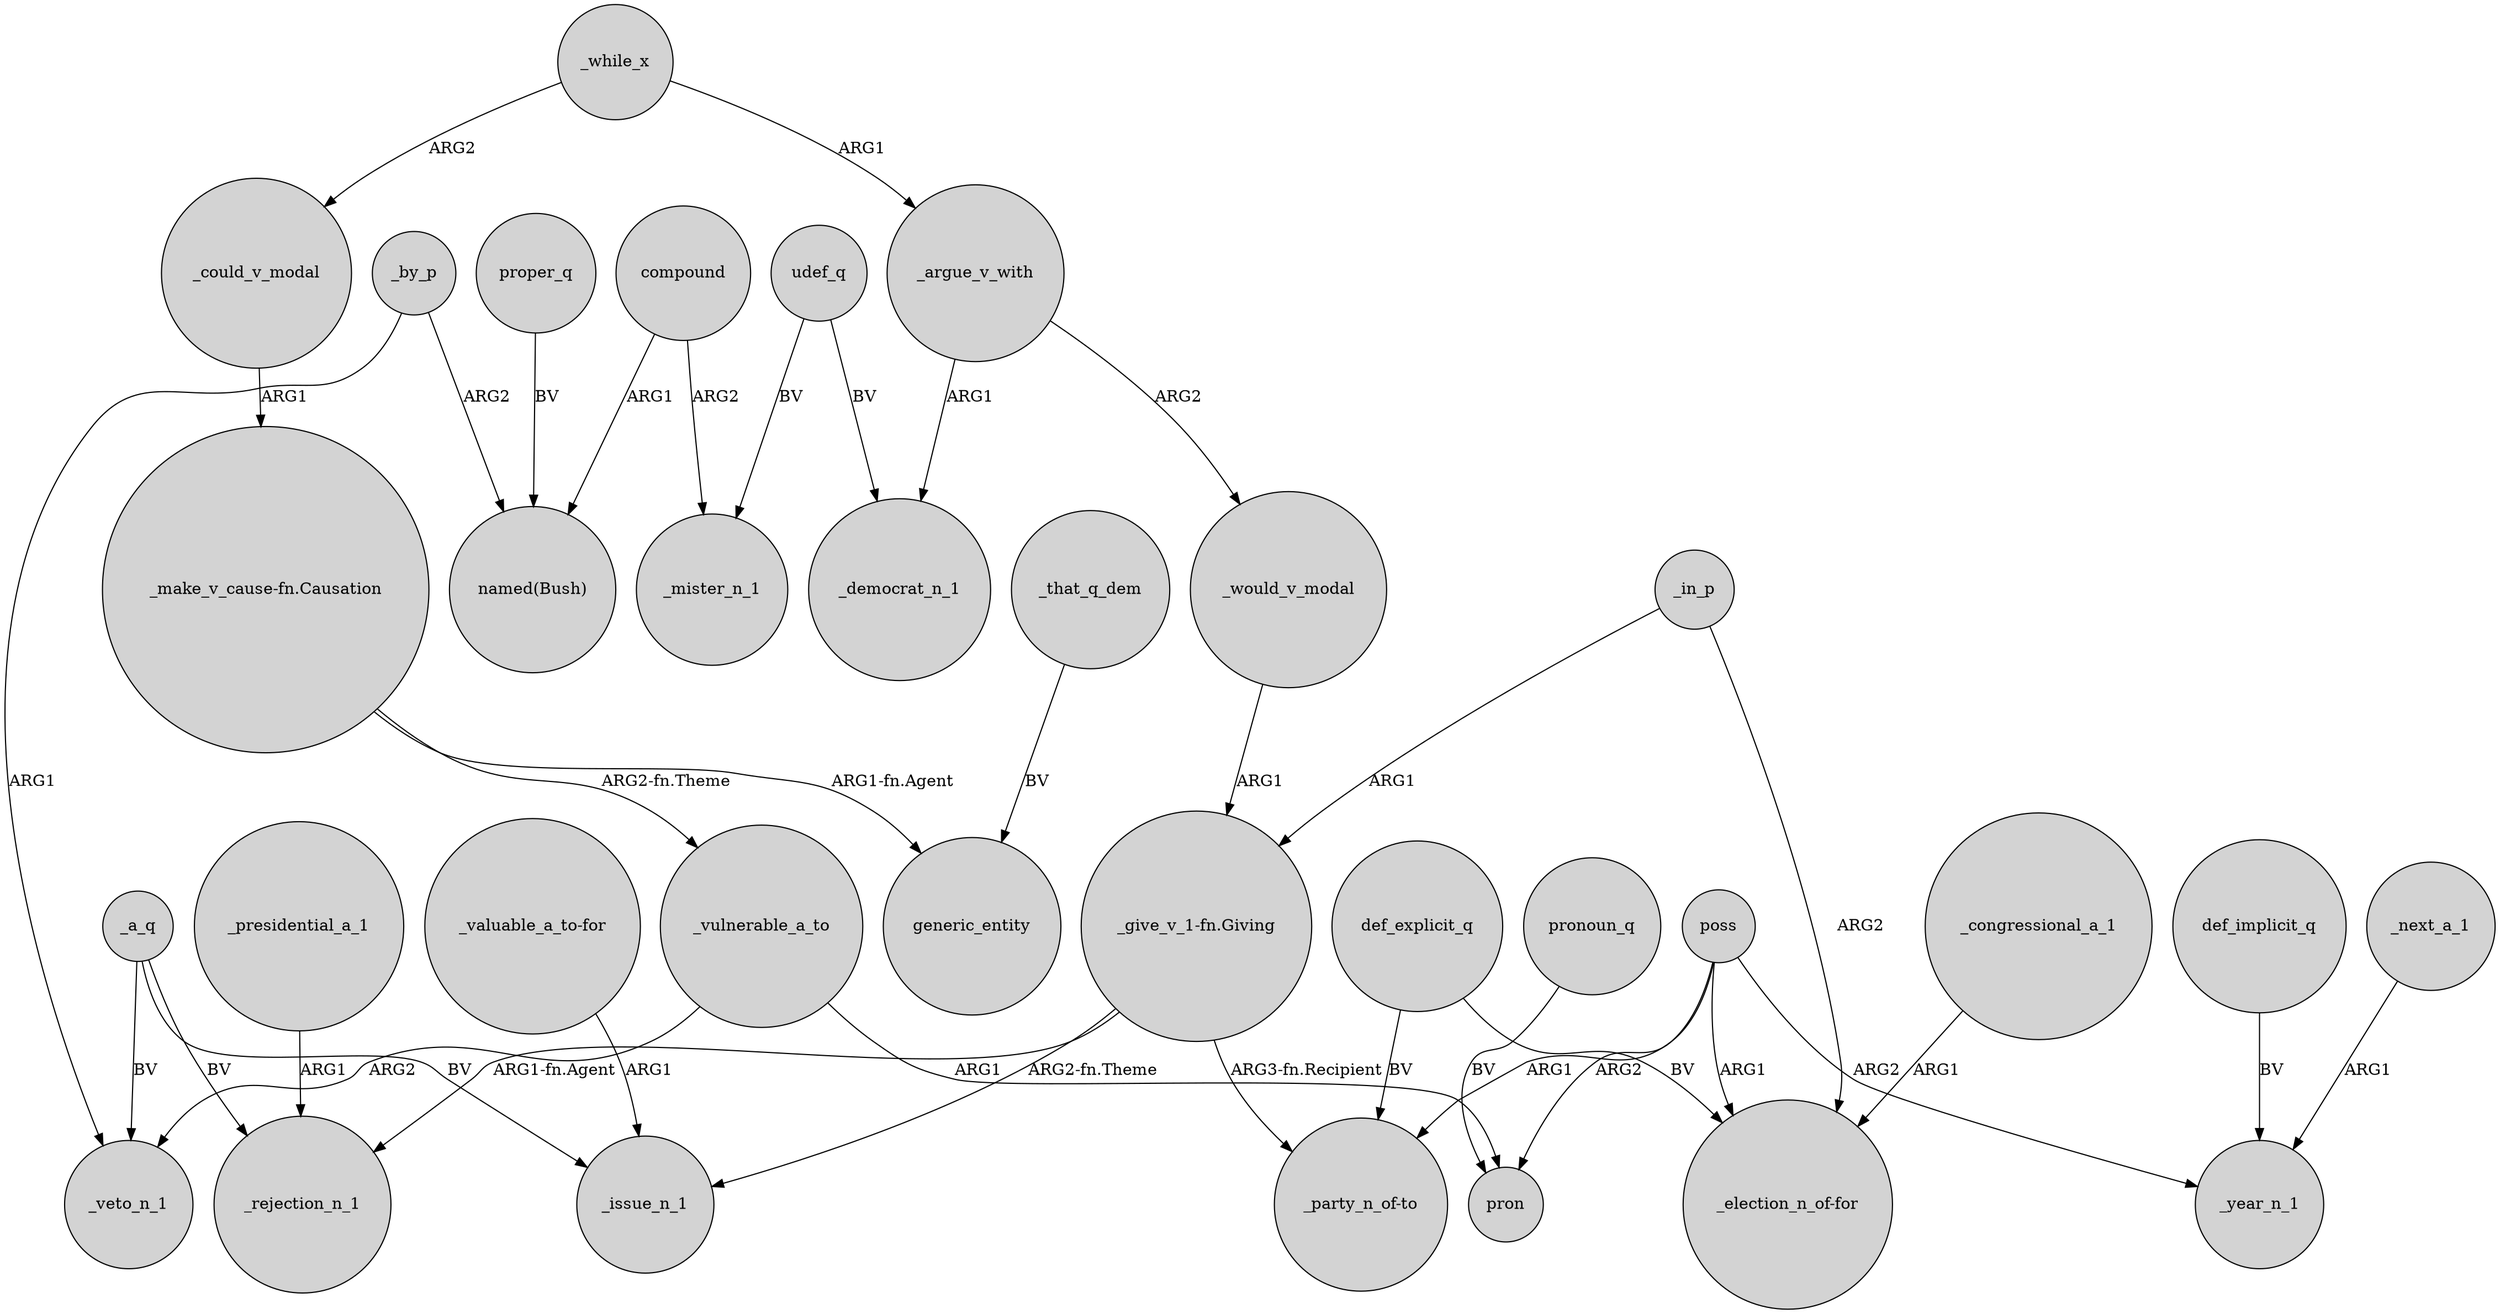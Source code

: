 digraph {
	node [shape=circle style=filled]
	"_make_v_cause-fn.Causation" -> generic_entity [label="ARG1-fn.Agent"]
	poss -> "_party_n_of-to" [label=ARG1]
	_could_v_modal -> "_make_v_cause-fn.Causation" [label=ARG1]
	"_give_v_1-fn.Giving" -> _issue_n_1 [label="ARG2-fn.Theme"]
	poss -> pron [label=ARG2]
	_in_p -> "_give_v_1-fn.Giving" [label=ARG1]
	def_implicit_q -> _year_n_1 [label=BV]
	_that_q_dem -> generic_entity [label=BV]
	udef_q -> _democrat_n_1 [label=BV]
	def_explicit_q -> "_party_n_of-to" [label=BV]
	compound -> _mister_n_1 [label=ARG2]
	_in_p -> "_election_n_of-for" [label=ARG2]
	_a_q -> _issue_n_1 [label=BV]
	udef_q -> _mister_n_1 [label=BV]
	_a_q -> _rejection_n_1 [label=BV]
	_argue_v_with -> _democrat_n_1 [label=ARG1]
	_congressional_a_1 -> "_election_n_of-for" [label=ARG1]
	_by_p -> "named(Bush)" [label=ARG2]
	_vulnerable_a_to -> pron [label=ARG1]
	_by_p -> _veto_n_1 [label=ARG1]
	_while_x -> _could_v_modal [label=ARG2]
	pronoun_q -> pron [label=BV]
	def_explicit_q -> "_election_n_of-for" [label=BV]
	_would_v_modal -> "_give_v_1-fn.Giving" [label=ARG1]
	poss -> _year_n_1 [label=ARG2]
	_next_a_1 -> _year_n_1 [label=ARG1]
	proper_q -> "named(Bush)" [label=BV]
	poss -> "_election_n_of-for" [label=ARG1]
	_vulnerable_a_to -> _veto_n_1 [label=ARG2]
	_a_q -> _veto_n_1 [label=BV]
	_while_x -> _argue_v_with [label=ARG1]
	"_give_v_1-fn.Giving" -> _rejection_n_1 [label="ARG1-fn.Agent"]
	"_make_v_cause-fn.Causation" -> _vulnerable_a_to [label="ARG2-fn.Theme"]
	"_give_v_1-fn.Giving" -> "_party_n_of-to" [label="ARG3-fn.Recipient"]
	"_valuable_a_to-for" -> _issue_n_1 [label=ARG1]
	_argue_v_with -> _would_v_modal [label=ARG2]
	_presidential_a_1 -> _rejection_n_1 [label=ARG1]
	compound -> "named(Bush)" [label=ARG1]
}
